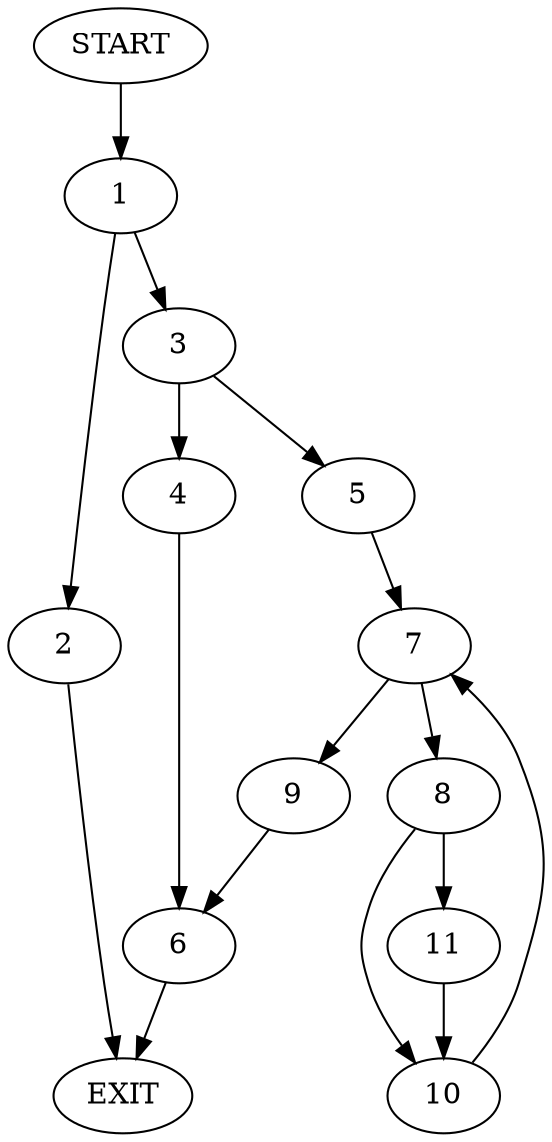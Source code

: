 digraph {
0 [label="START"]
12 [label="EXIT"]
0 -> 1
1 -> 2
1 -> 3
3 -> 4
3 -> 5
2 -> 12
4 -> 6
5 -> 7
6 -> 12
7 -> 8
7 -> 9
8 -> 10
8 -> 11
9 -> 6
10 -> 7
11 -> 10
}
